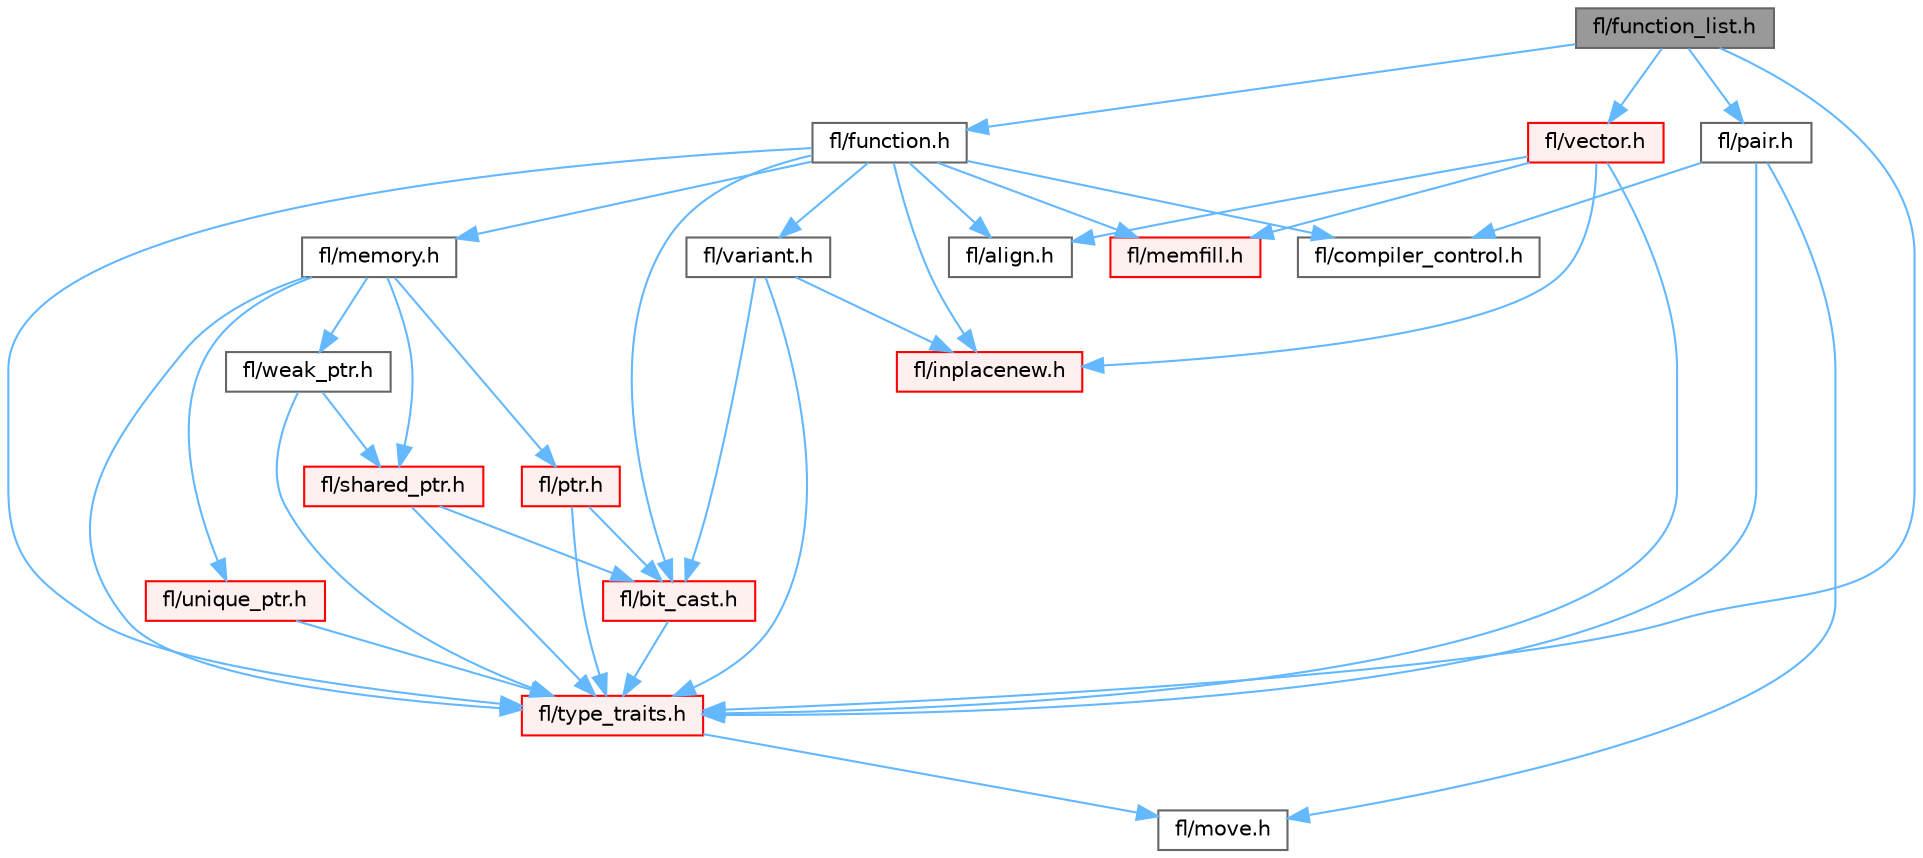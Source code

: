 digraph "fl/function_list.h"
{
 // INTERACTIVE_SVG=YES
 // LATEX_PDF_SIZE
  bgcolor="transparent";
  edge [fontname=Helvetica,fontsize=10,labelfontname=Helvetica,labelfontsize=10];
  node [fontname=Helvetica,fontsize=10,shape=box,height=0.2,width=0.4];
  Node1 [id="Node000001",label="fl/function_list.h",height=0.2,width=0.4,color="gray40", fillcolor="grey60", style="filled", fontcolor="black",tooltip=" "];
  Node1 -> Node2 [id="edge1_Node000001_Node000002",color="steelblue1",style="solid",tooltip=" "];
  Node2 [id="Node000002",label="fl/function.h",height=0.2,width=0.4,color="grey40", fillcolor="white", style="filled",URL="$dd/d67/function_8h.html",tooltip=" "];
  Node2 -> Node3 [id="edge2_Node000002_Node000003",color="steelblue1",style="solid",tooltip=" "];
  Node3 [id="Node000003",label="fl/memory.h",height=0.2,width=0.4,color="grey40", fillcolor="white", style="filled",URL="$dc/d18/memory_8h.html",tooltip=" "];
  Node3 -> Node4 [id="edge3_Node000003_Node000004",color="steelblue1",style="solid",tooltip=" "];
  Node4 [id="Node000004",label="fl/ptr.h",height=0.2,width=0.4,color="red", fillcolor="#FFF0F0", style="filled",URL="$dd/d98/ptr_8h.html",tooltip=" "];
  Node4 -> Node8 [id="edge4_Node000004_Node000008",color="steelblue1",style="solid",tooltip=" "];
  Node8 [id="Node000008",label="fl/type_traits.h",height=0.2,width=0.4,color="red", fillcolor="#FFF0F0", style="filled",URL="$df/d63/type__traits_8h.html",tooltip=" "];
  Node8 -> Node22 [id="edge5_Node000008_Node000022",color="steelblue1",style="solid",tooltip=" "];
  Node22 [id="Node000022",label="fl/move.h",height=0.2,width=0.4,color="grey40", fillcolor="white", style="filled",URL="$d9/d83/move_8h.html",tooltip=" "];
  Node4 -> Node26 [id="edge6_Node000004_Node000026",color="steelblue1",style="solid",tooltip=" "];
  Node26 [id="Node000026",label="fl/bit_cast.h",height=0.2,width=0.4,color="red", fillcolor="#FFF0F0", style="filled",URL="$df/d72/bit__cast_8h.html",tooltip=" "];
  Node26 -> Node8 [id="edge7_Node000026_Node000008",color="steelblue1",style="solid",tooltip=" "];
  Node3 -> Node47 [id="edge8_Node000003_Node000047",color="steelblue1",style="solid",tooltip=" "];
  Node47 [id="Node000047",label="fl/shared_ptr.h",height=0.2,width=0.4,color="red", fillcolor="#FFF0F0", style="filled",URL="$df/d6a/shared__ptr_8h.html",tooltip=" "];
  Node47 -> Node8 [id="edge9_Node000047_Node000008",color="steelblue1",style="solid",tooltip=" "];
  Node47 -> Node26 [id="edge10_Node000047_Node000026",color="steelblue1",style="solid",tooltip=" "];
  Node3 -> Node50 [id="edge11_Node000003_Node000050",color="steelblue1",style="solid",tooltip=" "];
  Node50 [id="Node000050",label="fl/weak_ptr.h",height=0.2,width=0.4,color="grey40", fillcolor="white", style="filled",URL="$dc/db4/weak__ptr_8h.html",tooltip=" "];
  Node50 -> Node47 [id="edge12_Node000050_Node000047",color="steelblue1",style="solid",tooltip=" "];
  Node50 -> Node8 [id="edge13_Node000050_Node000008",color="steelblue1",style="solid",tooltip=" "];
  Node3 -> Node7 [id="edge14_Node000003_Node000007",color="steelblue1",style="solid",tooltip=" "];
  Node7 [id="Node000007",label="fl/unique_ptr.h",height=0.2,width=0.4,color="red", fillcolor="#FFF0F0", style="filled",URL="$da/d4b/unique__ptr_8h.html",tooltip=" "];
  Node7 -> Node8 [id="edge15_Node000007_Node000008",color="steelblue1",style="solid",tooltip=" "];
  Node3 -> Node8 [id="edge16_Node000003_Node000008",color="steelblue1",style="solid",tooltip=" "];
  Node2 -> Node8 [id="edge17_Node000002_Node000008",color="steelblue1",style="solid",tooltip=" "];
  Node2 -> Node21 [id="edge18_Node000002_Node000021",color="steelblue1",style="solid",tooltip=" "];
  Node21 [id="Node000021",label="fl/compiler_control.h",height=0.2,width=0.4,color="grey40", fillcolor="white", style="filled",URL="$d4/d54/compiler__control_8h.html",tooltip=" "];
  Node2 -> Node24 [id="edge19_Node000002_Node000024",color="steelblue1",style="solid",tooltip=" "];
  Node24 [id="Node000024",label="fl/variant.h",height=0.2,width=0.4,color="grey40", fillcolor="white", style="filled",URL="$d6/d10/variant_8h.html",tooltip=" "];
  Node24 -> Node25 [id="edge20_Node000024_Node000025",color="steelblue1",style="solid",tooltip=" "];
  Node25 [id="Node000025",label="fl/inplacenew.h",height=0.2,width=0.4,color="red", fillcolor="#FFF0F0", style="filled",URL="$db/d36/inplacenew_8h.html",tooltip=" "];
  Node24 -> Node8 [id="edge21_Node000024_Node000008",color="steelblue1",style="solid",tooltip=" "];
  Node24 -> Node26 [id="edge22_Node000024_Node000026",color="steelblue1",style="solid",tooltip=" "];
  Node2 -> Node33 [id="edge23_Node000002_Node000033",color="steelblue1",style="solid",tooltip=" "];
  Node33 [id="Node000033",label="fl/memfill.h",height=0.2,width=0.4,color="red", fillcolor="#FFF0F0", style="filled",URL="$d0/dda/memfill_8h.html",tooltip=" "];
  Node2 -> Node25 [id="edge24_Node000002_Node000025",color="steelblue1",style="solid",tooltip=" "];
  Node2 -> Node26 [id="edge25_Node000002_Node000026",color="steelblue1",style="solid",tooltip=" "];
  Node2 -> Node39 [id="edge26_Node000002_Node000039",color="steelblue1",style="solid",tooltip=" "];
  Node39 [id="Node000039",label="fl/align.h",height=0.2,width=0.4,color="grey40", fillcolor="white", style="filled",URL="$d1/ddf/align_8h.html",tooltip=" "];
  Node1 -> Node51 [id="edge27_Node000001_Node000051",color="steelblue1",style="solid",tooltip=" "];
  Node51 [id="Node000051",label="fl/pair.h",height=0.2,width=0.4,color="grey40", fillcolor="white", style="filled",URL="$d3/d41/pair_8h.html",tooltip=" "];
  Node51 -> Node22 [id="edge28_Node000051_Node000022",color="steelblue1",style="solid",tooltip=" "];
  Node51 -> Node21 [id="edge29_Node000051_Node000021",color="steelblue1",style="solid",tooltip=" "];
  Node51 -> Node8 [id="edge30_Node000051_Node000008",color="steelblue1",style="solid",tooltip=" "];
  Node1 -> Node27 [id="edge31_Node000001_Node000027",color="steelblue1",style="solid",tooltip=" "];
  Node27 [id="Node000027",label="fl/vector.h",height=0.2,width=0.4,color="red", fillcolor="#FFF0F0", style="filled",URL="$d6/d68/vector_8h.html",tooltip=" "];
  Node27 -> Node33 [id="edge32_Node000027_Node000033",color="steelblue1",style="solid",tooltip=" "];
  Node27 -> Node8 [id="edge33_Node000027_Node000008",color="steelblue1",style="solid",tooltip=" "];
  Node27 -> Node25 [id="edge34_Node000027_Node000025",color="steelblue1",style="solid",tooltip=" "];
  Node27 -> Node39 [id="edge35_Node000027_Node000039",color="steelblue1",style="solid",tooltip=" "];
  Node1 -> Node8 [id="edge36_Node000001_Node000008",color="steelblue1",style="solid",tooltip=" "];
}
